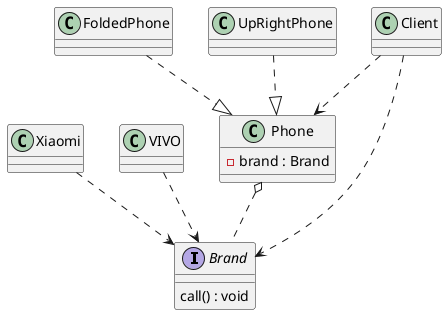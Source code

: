 @startuml


interface Brand{
  call() : void
}

class Xiaomi{

}

class VIVO{

}

Xiaomi ..> Brand
VIVO ..> Brand

class Phone{
  - brand : Brand
}

Phone o.. Brand

class FoldedPhone{

}

class UpRightPhone{

}

FoldedPhone ..|> Phone
UpRightPhone ..|> Phone

class Client {

}

Client ..> Phone
Client ..> Brand

@enduml